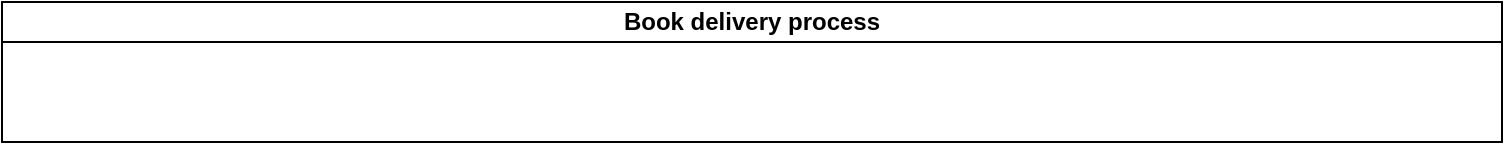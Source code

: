 <mxfile version="21.2.1" type="github">
  <diagram name="Page-1" id="-0vdK0xVFof8tf35XNZn">
    <mxGraphModel dx="1434" dy="750" grid="1" gridSize="10" guides="1" tooltips="1" connect="1" arrows="1" fold="1" page="1" pageScale="1" pageWidth="850" pageHeight="1100" math="0" shadow="0">
      <root>
        <mxCell id="0" />
        <mxCell id="1" parent="0" />
        <mxCell id="JBsa1fQ0aQ5CUUhr2S4v-1" value="Book delivery process" style="swimlane;html=1;childLayout=stackLayout;resizeParent=1;resizeParentMax=0;horizontal=1;startSize=20;horizontalStack=0;whiteSpace=wrap;" vertex="1" collapsed="1" parent="1">
          <mxGeometry x="60" y="90" width="750" height="70" as="geometry">
            <mxRectangle x="60" y="90" width="1900" height="590" as="alternateBounds" />
          </mxGeometry>
        </mxCell>
        <mxCell id="JBsa1fQ0aQ5CUUhr2S4v-2" value="Customer" style="swimlane;html=1;startSize=20;horizontal=0;" vertex="1" parent="JBsa1fQ0aQ5CUUhr2S4v-1">
          <mxGeometry y="20" width="1900" height="170" as="geometry" />
        </mxCell>
        <mxCell id="JBsa1fQ0aQ5CUUhr2S4v-3" style="edgeStyle=orthogonalEdgeStyle;rounded=0;orthogonalLoop=1;jettySize=auto;html=1;" edge="1" parent="JBsa1fQ0aQ5CUUhr2S4v-2" source="JBsa1fQ0aQ5CUUhr2S4v-4" target="JBsa1fQ0aQ5CUUhr2S4v-5">
          <mxGeometry relative="1" as="geometry" />
        </mxCell>
        <mxCell id="JBsa1fQ0aQ5CUUhr2S4v-4" value="books &lt;br&gt;selected" style="points=[[0.145,0.145,0],[0.5,0,0],[0.855,0.145,0],[1,0.5,0],[0.855,0.855,0],[0.5,1,0],[0.145,0.855,0],[0,0.5,0]];shape=mxgraph.bpmn.event;html=1;verticalLabelPosition=bottom;labelBackgroundColor=#ffffff;verticalAlign=top;align=center;perimeter=ellipsePerimeter;outlineConnect=0;aspect=fixed;outline=standard;symbol=general;direction=south;fillColor=#d5e8d4;strokeColor=#82b366;" vertex="1" parent="JBsa1fQ0aQ5CUUhr2S4v-2">
          <mxGeometry x="40" y="67.5" width="35" height="35" as="geometry" />
        </mxCell>
        <mxCell id="JBsa1fQ0aQ5CUUhr2S4v-5" value="Form application" style="points=[[0.25,0,0],[0.5,0,0],[0.75,0,0],[1,0.25,0],[1,0.5,0],[1,0.75,0],[0.75,1,0],[0.5,1,0],[0.25,1,0],[0,0.75,0],[0,0.5,0],[0,0.25,0]];shape=mxgraph.bpmn.task;whiteSpace=wrap;rectStyle=rounded;size=10;html=1;container=1;expand=0;collapsible=0;taskMarker=abstract;" vertex="1" parent="JBsa1fQ0aQ5CUUhr2S4v-2">
          <mxGeometry x="146" y="57.5" width="100" height="55" as="geometry" />
        </mxCell>
        <mxCell id="JBsa1fQ0aQ5CUUhr2S4v-6" value="&lt;b&gt;YES&lt;/b&gt;" style="edgeStyle=orthogonalEdgeStyle;rounded=0;orthogonalLoop=1;jettySize=auto;html=1;entryX=1;entryY=0.5;entryDx=0;entryDy=0;entryPerimeter=0;" edge="1" parent="JBsa1fQ0aQ5CUUhr2S4v-2" source="JBsa1fQ0aQ5CUUhr2S4v-9" target="JBsa1fQ0aQ5CUUhr2S4v-5">
          <mxGeometry relative="1" as="geometry" />
        </mxCell>
        <mxCell id="JBsa1fQ0aQ5CUUhr2S4v-7" style="edgeStyle=orthogonalEdgeStyle;rounded=0;orthogonalLoop=1;jettySize=auto;html=1;entryX=0;entryY=0.5;entryDx=0;entryDy=0;entryPerimeter=0;" edge="1" parent="JBsa1fQ0aQ5CUUhr2S4v-2" source="JBsa1fQ0aQ5CUUhr2S4v-9" target="JBsa1fQ0aQ5CUUhr2S4v-10">
          <mxGeometry relative="1" as="geometry" />
        </mxCell>
        <mxCell id="JBsa1fQ0aQ5CUUhr2S4v-8" value="&lt;b&gt;NO&lt;/b&gt;" style="edgeLabel;html=1;align=center;verticalAlign=middle;resizable=0;points=[];" vertex="1" connectable="0" parent="JBsa1fQ0aQ5CUUhr2S4v-7">
          <mxGeometry x="-0.108" y="1" relative="1" as="geometry">
            <mxPoint as="offset" />
          </mxGeometry>
        </mxCell>
        <mxCell id="JBsa1fQ0aQ5CUUhr2S4v-9" value="Change the application?" style="points=[[0.25,0.25,0],[0.5,0,0],[0.75,0.25,0],[1,0.5,0],[0.75,0.75,0],[0.5,1,0],[0.25,0.75,0],[0,0.5,0]];shape=mxgraph.bpmn.gateway2;html=1;verticalLabelPosition=top;labelBackgroundColor=#ffffff;verticalAlign=bottom;align=center;perimeter=rhombusPerimeter;outlineConnect=0;outline=none;symbol=none;gwType=exclusive;labelPosition=center;" vertex="1" parent="JBsa1fQ0aQ5CUUhr2S4v-2">
          <mxGeometry x="340" y="60" width="50" height="50" as="geometry" />
        </mxCell>
        <mxCell id="JBsa1fQ0aQ5CUUhr2S4v-10" value="Application canceled" style="points=[[0.145,0.145,0],[0.5,0,0],[0.855,0.145,0],[1,0.5,0],[0.855,0.855,0],[0.5,1,0],[0.145,0.855,0],[0,0.5,0]];shape=mxgraph.bpmn.event;html=1;verticalLabelPosition=bottom;labelBackgroundColor=#ffffff;verticalAlign=top;align=center;perimeter=ellipsePerimeter;outlineConnect=0;aspect=fixed;outline=end;symbol=terminate2;fillColor=#f8cecc;strokeColor=#b85450;" vertex="1" parent="JBsa1fQ0aQ5CUUhr2S4v-2">
          <mxGeometry x="520" y="67.5" width="35" height="35" as="geometry" />
        </mxCell>
        <mxCell id="JBsa1fQ0aQ5CUUhr2S4v-11" value="Choose comfortable period of time" style="points=[[0.25,0,0],[0.5,0,0],[0.75,0,0],[1,0.25,0],[1,0.5,0],[1,0.75,0],[0.75,1,0],[0.5,1,0],[0.25,1,0],[0,0.75,0],[0,0.5,0],[0,0.25,0]];shape=mxgraph.bpmn.task;whiteSpace=wrap;rectStyle=rounded;size=10;html=1;container=1;expand=0;collapsible=0;taskMarker=abstract;" vertex="1" parent="JBsa1fQ0aQ5CUUhr2S4v-2">
          <mxGeometry x="770" y="57.5" width="104" height="55" as="geometry" />
        </mxCell>
        <mxCell id="JBsa1fQ0aQ5CUUhr2S4v-12" value="Get products" style="points=[[0.25,0,0],[0.5,0,0],[0.75,0,0],[1,0.25,0],[1,0.5,0],[1,0.75,0],[0.75,1,0],[0.5,1,0],[0.25,1,0],[0,0.75,0],[0,0.5,0],[0,0.25,0]];shape=mxgraph.bpmn.task;whiteSpace=wrap;rectStyle=rounded;size=10;html=1;container=1;expand=0;collapsible=0;taskMarker=abstract;" vertex="1" parent="JBsa1fQ0aQ5CUUhr2S4v-2">
          <mxGeometry x="1507" y="67.5" width="104" height="55" as="geometry" />
        </mxCell>
        <mxCell id="JBsa1fQ0aQ5CUUhr2S4v-13" value="Warehouse service" style="swimlane;html=1;startSize=20;horizontal=0;" vertex="1" parent="JBsa1fQ0aQ5CUUhr2S4v-1">
          <mxGeometry y="190" width="1900" height="160" as="geometry" />
        </mxCell>
        <mxCell id="JBsa1fQ0aQ5CUUhr2S4v-14" value="" style="edgeStyle=orthogonalEdgeStyle;rounded=0;orthogonalLoop=1;jettySize=auto;html=1;" edge="1" parent="JBsa1fQ0aQ5CUUhr2S4v-13" source="JBsa1fQ0aQ5CUUhr2S4v-15" target="JBsa1fQ0aQ5CUUhr2S4v-18">
          <mxGeometry relative="1" as="geometry" />
        </mxCell>
        <mxCell id="JBsa1fQ0aQ5CUUhr2S4v-15" value="Check products" style="points=[[0.25,0,0],[0.5,0,0],[0.75,0,0],[1,0.25,0],[1,0.5,0],[1,0.75,0],[0.75,1,0],[0.5,1,0],[0.25,1,0],[0,0.75,0],[0,0.5,0],[0,0.25,0]];shape=mxgraph.bpmn.task;whiteSpace=wrap;rectStyle=rounded;size=10;html=1;container=1;expand=0;collapsible=0;taskMarker=abstract;" vertex="1" parent="JBsa1fQ0aQ5CUUhr2S4v-13">
          <mxGeometry x="146" y="52.5" width="100" height="55" as="geometry" />
        </mxCell>
        <mxCell id="JBsa1fQ0aQ5CUUhr2S4v-16" style="edgeStyle=orthogonalEdgeStyle;rounded=0;orthogonalLoop=1;jettySize=auto;html=1;entryX=0;entryY=0.5;entryDx=0;entryDy=0;entryPerimeter=0;" edge="1" parent="JBsa1fQ0aQ5CUUhr2S4v-13" source="JBsa1fQ0aQ5CUUhr2S4v-18" target="JBsa1fQ0aQ5CUUhr2S4v-19">
          <mxGeometry relative="1" as="geometry" />
        </mxCell>
        <mxCell id="JBsa1fQ0aQ5CUUhr2S4v-17" value="&lt;b&gt;YES&lt;/b&gt;" style="edgeLabel;html=1;align=center;verticalAlign=middle;resizable=0;points=[];" vertex="1" connectable="0" parent="JBsa1fQ0aQ5CUUhr2S4v-16">
          <mxGeometry x="-0.188" y="1" relative="1" as="geometry">
            <mxPoint as="offset" />
          </mxGeometry>
        </mxCell>
        <mxCell id="JBsa1fQ0aQ5CUUhr2S4v-18" value="Is there products?" style="points=[[0.25,0.25,0],[0.5,0,0],[0.75,0.25,0],[1,0.5,0],[0.75,0.75,0],[0.5,1,0],[0.25,0.75,0],[0,0.5,0]];shape=mxgraph.bpmn.gateway2;html=1;verticalLabelPosition=bottom;labelBackgroundColor=#ffffff;verticalAlign=top;align=center;perimeter=rhombusPerimeter;outlineConnect=0;outline=none;symbol=none;gwType=exclusive;" vertex="1" parent="JBsa1fQ0aQ5CUUhr2S4v-13">
          <mxGeometry x="340" y="55" width="50" height="50" as="geometry" />
        </mxCell>
        <mxCell id="JBsa1fQ0aQ5CUUhr2S4v-19" value="Reserve products" style="points=[[0.25,0,0],[0.5,0,0],[0.75,0,0],[1,0.25,0],[1,0.5,0],[1,0.75,0],[0.75,1,0],[0.5,1,0],[0.25,1,0],[0,0.75,0],[0,0.5,0],[0,0.25,0]];shape=mxgraph.bpmn.task;whiteSpace=wrap;rectStyle=rounded;size=10;html=1;container=1;expand=0;collapsible=0;taskMarker=abstract;" vertex="1" parent="JBsa1fQ0aQ5CUUhr2S4v-13">
          <mxGeometry x="480" y="52.5" width="104" height="55" as="geometry" />
        </mxCell>
        <mxCell id="JBsa1fQ0aQ5CUUhr2S4v-20" value="Free products" style="points=[[0.25,0,0],[0.5,0,0],[0.75,0,0],[1,0.25,0],[1,0.5,0],[1,0.75,0],[0.75,1,0],[0.5,1,0],[0.25,1,0],[0,0.75,0],[0,0.5,0],[0,0.25,0]];shape=mxgraph.bpmn.task;whiteSpace=wrap;rectStyle=rounded;size=10;html=1;container=1;expand=0;collapsible=0;taskMarker=abstract;" vertex="1" parent="JBsa1fQ0aQ5CUUhr2S4v-13">
          <mxGeometry x="1255" y="52.5" width="104" height="55" as="geometry" />
        </mxCell>
        <mxCell id="JBsa1fQ0aQ5CUUhr2S4v-21" value="Delivery service" style="swimlane;html=1;startSize=20;horizontal=0;" vertex="1" parent="JBsa1fQ0aQ5CUUhr2S4v-1">
          <mxGeometry y="350" width="1900" height="120" as="geometry" />
        </mxCell>
        <mxCell id="JBsa1fQ0aQ5CUUhr2S4v-22" value="Book has delivered" style="points=[[0.145,0.145,0],[0.5,0,0],[0.855,0.145,0],[1,0.5,0],[0.855,0.855,0],[0.5,1,0],[0.145,0.855,0],[0,0.5,0]];shape=mxgraph.bpmn.event;html=1;verticalLabelPosition=bottom;labelBackgroundColor=#ffffff;verticalAlign=top;align=center;perimeter=ellipsePerimeter;outlineConnect=0;aspect=fixed;outline=end;symbol=terminate2;fillColor=#f8cecc;strokeColor=#b85450;" vertex="1" parent="JBsa1fQ0aQ5CUUhr2S4v-21">
          <mxGeometry x="1820" y="52.5" width="35" height="35" as="geometry" />
        </mxCell>
        <mxCell id="JBsa1fQ0aQ5CUUhr2S4v-23" value="Choose courier" style="points=[[0.25,0,0],[0.5,0,0],[0.75,0,0],[1,0.25,0],[1,0.5,0],[1,0.75,0],[0.75,1,0],[0.5,1,0],[0.25,1,0],[0,0.75,0],[0,0.5,0],[0,0.25,0]];shape=mxgraph.bpmn.task;whiteSpace=wrap;rectStyle=rounded;size=10;html=1;container=1;expand=0;collapsible=0;taskMarker=abstract;" vertex="1" parent="JBsa1fQ0aQ5CUUhr2S4v-21">
          <mxGeometry x="480" y="32.5" width="104" height="55" as="geometry" />
        </mxCell>
        <mxCell id="JBsa1fQ0aQ5CUUhr2S4v-24" value="Find available periods of the delivery" style="points=[[0.25,0,0],[0.5,0,0],[0.75,0,0],[1,0.25,0],[1,0.5,0],[1,0.75,0],[0.75,1,0],[0.5,1,0],[0.25,1,0],[0,0.75,0],[0,0.5,0],[0,0.25,0]];shape=mxgraph.bpmn.task;whiteSpace=wrap;rectStyle=rounded;size=10;html=1;container=1;expand=0;collapsible=0;taskMarker=abstract;" vertex="1" parent="JBsa1fQ0aQ5CUUhr2S4v-21">
          <mxGeometry x="770" y="32.5" width="104" height="55" as="geometry" />
        </mxCell>
        <mxCell id="JBsa1fQ0aQ5CUUhr2S4v-25" style="edgeStyle=orthogonalEdgeStyle;rounded=0;orthogonalLoop=1;jettySize=auto;html=1;entryX=0;entryY=0.5;entryDx=0;entryDy=0;entryPerimeter=0;" edge="1" parent="JBsa1fQ0aQ5CUUhr2S4v-21" source="JBsa1fQ0aQ5CUUhr2S4v-26" target="JBsa1fQ0aQ5CUUhr2S4v-28">
          <mxGeometry relative="1" as="geometry" />
        </mxCell>
        <mxCell id="JBsa1fQ0aQ5CUUhr2S4v-26" value="" style="points=[[0.25,0.25,0],[0.5,0,0],[0.75,0.25,0],[1,0.5,0],[0.75,0.75,0],[0.5,1,0],[0.25,0.75,0],[0,0.5,0]];shape=mxgraph.bpmn.gateway2;html=1;verticalLabelPosition=bottom;labelBackgroundColor=#ffffff;verticalAlign=top;align=center;perimeter=rhombusPerimeter;outlineConnect=0;outline=none;symbol=none;gwType=parallel;" vertex="1" parent="JBsa1fQ0aQ5CUUhr2S4v-21">
          <mxGeometry x="950" y="35" width="50" height="50" as="geometry" />
        </mxCell>
        <mxCell id="JBsa1fQ0aQ5CUUhr2S4v-27" style="edgeStyle=orthogonalEdgeStyle;rounded=0;orthogonalLoop=1;jettySize=auto;html=1;entryX=0;entryY=0.5;entryDx=0;entryDy=0;entryPerimeter=0;" edge="1" parent="JBsa1fQ0aQ5CUUhr2S4v-21" source="JBsa1fQ0aQ5CUUhr2S4v-28" target="JBsa1fQ0aQ5CUUhr2S4v-29">
          <mxGeometry relative="1" as="geometry" />
        </mxCell>
        <mxCell id="JBsa1fQ0aQ5CUUhr2S4v-28" value="Reserve time for currier" style="points=[[0.25,0,0],[0.5,0,0],[0.75,0,0],[1,0.25,0],[1,0.5,0],[1,0.75,0],[0.75,1,0],[0.5,1,0],[0.25,1,0],[0,0.75,0],[0,0.5,0],[0,0.25,0]];shape=mxgraph.bpmn.task;whiteSpace=wrap;rectStyle=rounded;size=10;html=1;container=1;expand=0;collapsible=0;taskMarker=abstract;" vertex="1" parent="JBsa1fQ0aQ5CUUhr2S4v-21">
          <mxGeometry x="1060" y="32.5" width="104" height="55" as="geometry" />
        </mxCell>
        <mxCell id="JBsa1fQ0aQ5CUUhr2S4v-29" value="" style="points=[[0.25,0.25,0],[0.5,0,0],[0.75,0.25,0],[1,0.5,0],[0.75,0.75,0],[0.5,1,0],[0.25,0.75,0],[0,0.5,0]];shape=mxgraph.bpmn.gateway2;html=1;verticalLabelPosition=bottom;labelBackgroundColor=#ffffff;verticalAlign=top;align=center;perimeter=rhombusPerimeter;outlineConnect=0;outline=none;symbol=none;gwType=parallel;" vertex="1" parent="JBsa1fQ0aQ5CUUhr2S4v-21">
          <mxGeometry x="1390" y="34" width="50" height="50" as="geometry" />
        </mxCell>
        <mxCell id="JBsa1fQ0aQ5CUUhr2S4v-30" style="edgeStyle=orthogonalEdgeStyle;rounded=0;orthogonalLoop=1;jettySize=auto;html=1;entryX=0;entryY=0.5;entryDx=0;entryDy=0;entryPerimeter=0;" edge="1" parent="JBsa1fQ0aQ5CUUhr2S4v-21" source="JBsa1fQ0aQ5CUUhr2S4v-31" target="JBsa1fQ0aQ5CUUhr2S4v-22">
          <mxGeometry relative="1" as="geometry" />
        </mxCell>
        <mxCell id="JBsa1fQ0aQ5CUUhr2S4v-31" value="Change status of the order" style="points=[[0.25,0,0],[0.5,0,0],[0.75,0,0],[1,0.25,0],[1,0.5,0],[1,0.75,0],[0.75,1,0],[0.5,1,0],[0.25,1,0],[0,0.75,0],[0,0.5,0],[0,0.25,0]];shape=mxgraph.bpmn.task;whiteSpace=wrap;rectStyle=rounded;size=10;html=1;container=1;expand=0;collapsible=0;taskMarker=abstract;" vertex="1" parent="JBsa1fQ0aQ5CUUhr2S4v-21">
          <mxGeometry x="1640" y="42.5" width="104" height="55" as="geometry" />
        </mxCell>
        <mxCell id="JBsa1fQ0aQ5CUUhr2S4v-32" style="edgeStyle=orthogonalEdgeStyle;rounded=0;orthogonalLoop=1;jettySize=auto;html=1;entryX=0.5;entryY=0;entryDx=0;entryDy=0;entryPerimeter=0;" edge="1" parent="JBsa1fQ0aQ5CUUhr2S4v-1" source="JBsa1fQ0aQ5CUUhr2S4v-5" target="JBsa1fQ0aQ5CUUhr2S4v-15">
          <mxGeometry relative="1" as="geometry" />
        </mxCell>
        <mxCell id="JBsa1fQ0aQ5CUUhr2S4v-33" style="edgeStyle=orthogonalEdgeStyle;rounded=0;orthogonalLoop=1;jettySize=auto;html=1;entryX=0.5;entryY=1;entryDx=0;entryDy=0;entryPerimeter=0;" edge="1" parent="JBsa1fQ0aQ5CUUhr2S4v-1" source="JBsa1fQ0aQ5CUUhr2S4v-18" target="JBsa1fQ0aQ5CUUhr2S4v-9">
          <mxGeometry relative="1" as="geometry" />
        </mxCell>
        <mxCell id="JBsa1fQ0aQ5CUUhr2S4v-34" value="&lt;b style=&quot;font-size: 11px;&quot;&gt;NO&lt;/b&gt;" style="edgeLabel;html=1;align=center;verticalAlign=middle;resizable=0;points=[];fontSize=11;" vertex="1" connectable="0" parent="JBsa1fQ0aQ5CUUhr2S4v-33">
          <mxGeometry x="-0.243" y="1" relative="1" as="geometry">
            <mxPoint x="1" y="11" as="offset" />
          </mxGeometry>
        </mxCell>
        <mxCell id="JBsa1fQ0aQ5CUUhr2S4v-35" style="edgeStyle=orthogonalEdgeStyle;rounded=0;orthogonalLoop=1;jettySize=auto;html=1;" edge="1" parent="JBsa1fQ0aQ5CUUhr2S4v-1" source="JBsa1fQ0aQ5CUUhr2S4v-19" target="JBsa1fQ0aQ5CUUhr2S4v-23">
          <mxGeometry relative="1" as="geometry" />
        </mxCell>
        <mxCell id="JBsa1fQ0aQ5CUUhr2S4v-36" style="edgeStyle=orthogonalEdgeStyle;rounded=0;orthogonalLoop=1;jettySize=auto;html=1;entryX=0.5;entryY=0;entryDx=0;entryDy=0;entryPerimeter=0;" edge="1" parent="JBsa1fQ0aQ5CUUhr2S4v-1" source="JBsa1fQ0aQ5CUUhr2S4v-23" target="JBsa1fQ0aQ5CUUhr2S4v-45">
          <mxGeometry relative="1" as="geometry" />
        </mxCell>
        <mxCell id="JBsa1fQ0aQ5CUUhr2S4v-37" style="edgeStyle=orthogonalEdgeStyle;rounded=0;orthogonalLoop=1;jettySize=auto;html=1;entryX=1;entryY=0.5;entryDx=0;entryDy=0;entryPerimeter=0;exitX=0.5;exitY=0;exitDx=0;exitDy=0;exitPerimeter=0;" edge="1" parent="JBsa1fQ0aQ5CUUhr2S4v-1" source="JBsa1fQ0aQ5CUUhr2S4v-46" target="JBsa1fQ0aQ5CUUhr2S4v-23">
          <mxGeometry relative="1" as="geometry" />
        </mxCell>
        <mxCell id="JBsa1fQ0aQ5CUUhr2S4v-38" value="&lt;b&gt;NO&lt;/b&gt;" style="edgeLabel;html=1;align=center;verticalAlign=middle;resizable=0;points=[];" vertex="1" connectable="0" parent="JBsa1fQ0aQ5CUUhr2S4v-37">
          <mxGeometry x="-0.839" y="-2" relative="1" as="geometry">
            <mxPoint x="-2" as="offset" />
          </mxGeometry>
        </mxCell>
        <mxCell id="JBsa1fQ0aQ5CUUhr2S4v-39" style="edgeStyle=orthogonalEdgeStyle;rounded=0;orthogonalLoop=1;jettySize=auto;html=1;entryX=0.5;entryY=1;entryDx=0;entryDy=0;entryPerimeter=0;" edge="1" parent="JBsa1fQ0aQ5CUUhr2S4v-1" source="JBsa1fQ0aQ5CUUhr2S4v-46" target="JBsa1fQ0aQ5CUUhr2S4v-24">
          <mxGeometry relative="1" as="geometry" />
        </mxCell>
        <mxCell id="JBsa1fQ0aQ5CUUhr2S4v-40" style="edgeStyle=orthogonalEdgeStyle;rounded=0;orthogonalLoop=1;jettySize=auto;html=1;entryX=0.5;entryY=1;entryDx=0;entryDy=0;entryPerimeter=0;" edge="1" parent="JBsa1fQ0aQ5CUUhr2S4v-1" source="JBsa1fQ0aQ5CUUhr2S4v-24" target="JBsa1fQ0aQ5CUUhr2S4v-11">
          <mxGeometry relative="1" as="geometry" />
        </mxCell>
        <mxCell id="JBsa1fQ0aQ5CUUhr2S4v-41" style="edgeStyle=orthogonalEdgeStyle;rounded=0;orthogonalLoop=1;jettySize=auto;html=1;entryX=0.5;entryY=0;entryDx=0;entryDy=0;entryPerimeter=0;" edge="1" parent="JBsa1fQ0aQ5CUUhr2S4v-1" source="JBsa1fQ0aQ5CUUhr2S4v-11" target="JBsa1fQ0aQ5CUUhr2S4v-26">
          <mxGeometry relative="1" as="geometry" />
        </mxCell>
        <mxCell id="JBsa1fQ0aQ5CUUhr2S4v-42" style="edgeStyle=orthogonalEdgeStyle;rounded=0;orthogonalLoop=1;jettySize=auto;html=1;entryX=0.5;entryY=0;entryDx=0;entryDy=0;entryPerimeter=0;" edge="1" parent="JBsa1fQ0aQ5CUUhr2S4v-1" source="JBsa1fQ0aQ5CUUhr2S4v-26" target="JBsa1fQ0aQ5CUUhr2S4v-48">
          <mxGeometry relative="1" as="geometry" />
        </mxCell>
        <mxCell id="JBsa1fQ0aQ5CUUhr2S4v-43" value="Courier" style="swimlane;html=1;startSize=20;horizontal=0;" vertex="1" parent="JBsa1fQ0aQ5CUUhr2S4v-1">
          <mxGeometry y="470" width="1900" height="120" as="geometry" />
        </mxCell>
        <mxCell id="JBsa1fQ0aQ5CUUhr2S4v-44" style="edgeStyle=orthogonalEdgeStyle;rounded=0;orthogonalLoop=1;jettySize=auto;html=1;" edge="1" parent="JBsa1fQ0aQ5CUUhr2S4v-43" source="JBsa1fQ0aQ5CUUhr2S4v-45" target="JBsa1fQ0aQ5CUUhr2S4v-46">
          <mxGeometry relative="1" as="geometry" />
        </mxCell>
        <mxCell id="JBsa1fQ0aQ5CUUhr2S4v-45" value="Accept order" style="points=[[0.25,0,0],[0.5,0,0],[0.75,0,0],[1,0.25,0],[1,0.5,0],[1,0.75,0],[0.75,1,0],[0.5,1,0],[0.25,1,0],[0,0.75,0],[0,0.5,0],[0,0.25,0]];shape=mxgraph.bpmn.task;whiteSpace=wrap;rectStyle=rounded;size=10;html=1;container=1;expand=0;collapsible=0;taskMarker=abstract;" vertex="1" parent="JBsa1fQ0aQ5CUUhr2S4v-43">
          <mxGeometry x="480" y="40" width="104" height="55" as="geometry" />
        </mxCell>
        <mxCell id="JBsa1fQ0aQ5CUUhr2S4v-46" value="Is order accepted" style="points=[[0.25,0.25,0],[0.5,0,0],[0.75,0.25,0],[1,0.5,0],[0.75,0.75,0],[0.5,1,0],[0.25,0.75,0],[0,0.5,0]];shape=mxgraph.bpmn.gateway2;html=1;verticalLabelPosition=bottom;labelBackgroundColor=#ffffff;verticalAlign=top;align=center;perimeter=rhombusPerimeter;outlineConnect=0;outline=none;symbol=none;gwType=exclusive;" vertex="1" parent="JBsa1fQ0aQ5CUUhr2S4v-43">
          <mxGeometry x="670" y="42" width="50" height="50" as="geometry" />
        </mxCell>
        <mxCell id="JBsa1fQ0aQ5CUUhr2S4v-47" style="edgeStyle=orthogonalEdgeStyle;rounded=0;orthogonalLoop=1;jettySize=auto;html=1;entryX=0;entryY=0.5;entryDx=0;entryDy=0;entryPerimeter=0;" edge="1" parent="JBsa1fQ0aQ5CUUhr2S4v-43" source="JBsa1fQ0aQ5CUUhr2S4v-48" target="JBsa1fQ0aQ5CUUhr2S4v-49">
          <mxGeometry relative="1" as="geometry" />
        </mxCell>
        <mxCell id="JBsa1fQ0aQ5CUUhr2S4v-48" value="Receive new&lt;br&gt;order schedule" style="points=[[0.25,0,0],[0.5,0,0],[0.75,0,0],[1,0.25,0],[1,0.5,0],[1,0.75,0],[0.75,1,0],[0.5,1,0],[0.25,1,0],[0,0.75,0],[0,0.5,0],[0,0.25,0]];shape=mxgraph.bpmn.task;whiteSpace=wrap;rectStyle=rounded;size=10;html=1;container=1;expand=0;collapsible=0;taskMarker=abstract;" vertex="1" parent="JBsa1fQ0aQ5CUUhr2S4v-43">
          <mxGeometry x="923" y="40" width="104" height="55" as="geometry" />
        </mxCell>
        <mxCell id="JBsa1fQ0aQ5CUUhr2S4v-49" value="Come to warehouse" style="points=[[0.25,0,0],[0.5,0,0],[0.75,0,0],[1,0.25,0],[1,0.5,0],[1,0.75,0],[0.75,1,0],[0.5,1,0],[0.25,1,0],[0,0.75,0],[0,0.5,0],[0,0.25,0]];shape=mxgraph.bpmn.task;whiteSpace=wrap;rectStyle=rounded;size=10;html=1;container=1;expand=0;collapsible=0;taskMarker=abstract;" vertex="1" parent="JBsa1fQ0aQ5CUUhr2S4v-43">
          <mxGeometry x="1230" y="39.5" width="104" height="55" as="geometry" />
        </mxCell>
        <mxCell id="JBsa1fQ0aQ5CUUhr2S4v-50" style="edgeStyle=orthogonalEdgeStyle;rounded=0;orthogonalLoop=1;jettySize=auto;html=1;entryX=0;entryY=0.5;entryDx=0;entryDy=0;entryPerimeter=0;" edge="1" parent="JBsa1fQ0aQ5CUUhr2S4v-43" source="JBsa1fQ0aQ5CUUhr2S4v-51" target="JBsa1fQ0aQ5CUUhr2S4v-52">
          <mxGeometry relative="1" as="geometry">
            <mxPoint x="1540" y="67" as="targetPoint" />
          </mxGeometry>
        </mxCell>
        <mxCell id="JBsa1fQ0aQ5CUUhr2S4v-51" value="Deliver products" style="points=[[0.25,0,0],[0.5,0,0],[0.75,0,0],[1,0.25,0],[1,0.5,0],[1,0.75,0],[0.75,1,0],[0.5,1,0],[0.25,1,0],[0,0.75,0],[0,0.5,0],[0,0.25,0]];shape=mxgraph.bpmn.task;whiteSpace=wrap;rectStyle=rounded;size=10;html=1;container=1;expand=0;collapsible=0;taskMarker=abstract;" vertex="1" parent="JBsa1fQ0aQ5CUUhr2S4v-43">
          <mxGeometry x="1363" y="39.5" width="104" height="55" as="geometry" />
        </mxCell>
        <mxCell id="JBsa1fQ0aQ5CUUhr2S4v-52" value="The courier has arrived" style="points=[[0.145,0.145,0],[0.5,0,0],[0.855,0.145,0],[1,0.5,0],[0.855,0.855,0],[0.5,1,0],[0.145,0.855,0],[0,0.5,0]];shape=mxgraph.bpmn.event;html=1;verticalLabelPosition=bottom;labelBackgroundColor=#ffffff;verticalAlign=top;align=center;perimeter=ellipsePerimeter;outlineConnect=0;aspect=fixed;outline=throwing;symbol=general;fillColor=#dae8fc;strokeColor=#6c8ebf;" vertex="1" parent="JBsa1fQ0aQ5CUUhr2S4v-43">
          <mxGeometry x="1515" y="48.25" width="37.5" height="37.5" as="geometry" />
        </mxCell>
        <mxCell id="JBsa1fQ0aQ5CUUhr2S4v-53" value="Complete order" style="points=[[0.25,0,0],[0.5,0,0],[0.75,0,0],[1,0.25,0],[1,0.5,0],[1,0.75,0],[0.75,1,0],[0.5,1,0],[0.25,1,0],[0,0.75,0],[0,0.5,0],[0,0.25,0]];shape=mxgraph.bpmn.task;whiteSpace=wrap;rectStyle=rounded;size=10;html=1;container=1;expand=0;collapsible=0;taskMarker=abstract;" vertex="1" parent="JBsa1fQ0aQ5CUUhr2S4v-43">
          <mxGeometry x="1640" y="37" width="104" height="55" as="geometry" />
        </mxCell>
        <mxCell id="JBsa1fQ0aQ5CUUhr2S4v-54" style="edgeStyle=orthogonalEdgeStyle;rounded=0;orthogonalLoop=1;jettySize=auto;html=1;entryX=0.25;entryY=1;entryDx=0;entryDy=0;entryPerimeter=0;" edge="1" parent="JBsa1fQ0aQ5CUUhr2S4v-1" source="JBsa1fQ0aQ5CUUhr2S4v-49" target="JBsa1fQ0aQ5CUUhr2S4v-20">
          <mxGeometry relative="1" as="geometry" />
        </mxCell>
        <mxCell id="JBsa1fQ0aQ5CUUhr2S4v-55" style="edgeStyle=orthogonalEdgeStyle;rounded=0;orthogonalLoop=1;jettySize=auto;html=1;" edge="1" parent="JBsa1fQ0aQ5CUUhr2S4v-1" source="JBsa1fQ0aQ5CUUhr2S4v-20" target="JBsa1fQ0aQ5CUUhr2S4v-29">
          <mxGeometry relative="1" as="geometry" />
        </mxCell>
        <mxCell id="JBsa1fQ0aQ5CUUhr2S4v-56" style="edgeStyle=orthogonalEdgeStyle;rounded=0;orthogonalLoop=1;jettySize=auto;html=1;entryX=0.5;entryY=0;entryDx=0;entryDy=0;entryPerimeter=0;" edge="1" parent="JBsa1fQ0aQ5CUUhr2S4v-1" source="JBsa1fQ0aQ5CUUhr2S4v-29" target="JBsa1fQ0aQ5CUUhr2S4v-51">
          <mxGeometry relative="1" as="geometry" />
        </mxCell>
        <mxCell id="JBsa1fQ0aQ5CUUhr2S4v-57" style="edgeStyle=orthogonalEdgeStyle;rounded=0;orthogonalLoop=1;jettySize=auto;html=1;entryX=0.25;entryY=1;entryDx=0;entryDy=0;entryPerimeter=0;" edge="1" parent="JBsa1fQ0aQ5CUUhr2S4v-1" source="JBsa1fQ0aQ5CUUhr2S4v-52" target="JBsa1fQ0aQ5CUUhr2S4v-12">
          <mxGeometry relative="1" as="geometry" />
        </mxCell>
        <mxCell id="JBsa1fQ0aQ5CUUhr2S4v-58" style="edgeStyle=orthogonalEdgeStyle;rounded=0;orthogonalLoop=1;jettySize=auto;html=1;entryX=0;entryY=0.5;entryDx=0;entryDy=0;entryPerimeter=0;exitX=0.85;exitY=0.985;exitDx=0;exitDy=0;exitPerimeter=0;" edge="1" parent="JBsa1fQ0aQ5CUUhr2S4v-1" source="JBsa1fQ0aQ5CUUhr2S4v-12" target="JBsa1fQ0aQ5CUUhr2S4v-53">
          <mxGeometry relative="1" as="geometry">
            <mxPoint x="1640.0" y="300" as="targetPoint" />
          </mxGeometry>
        </mxCell>
        <mxCell id="JBsa1fQ0aQ5CUUhr2S4v-59" style="edgeStyle=orthogonalEdgeStyle;rounded=0;orthogonalLoop=1;jettySize=auto;html=1;entryX=0.5;entryY=1;entryDx=0;entryDy=0;entryPerimeter=0;" edge="1" parent="JBsa1fQ0aQ5CUUhr2S4v-1" source="JBsa1fQ0aQ5CUUhr2S4v-53" target="JBsa1fQ0aQ5CUUhr2S4v-31">
          <mxGeometry relative="1" as="geometry" />
        </mxCell>
      </root>
    </mxGraphModel>
  </diagram>
</mxfile>
